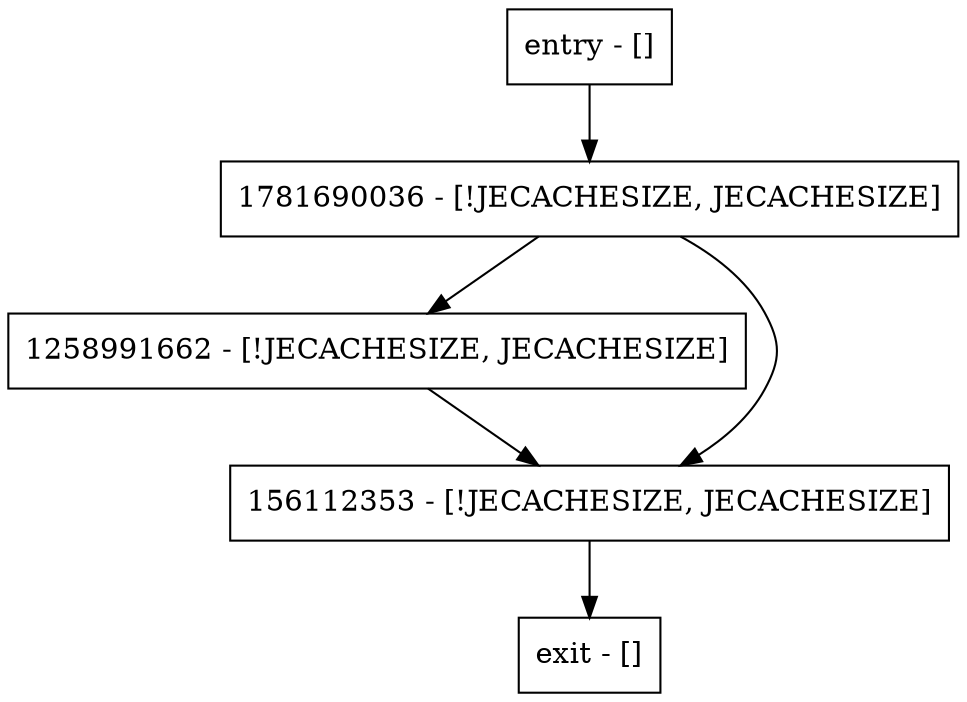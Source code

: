 digraph appendLsn {
node [shape=record];
1781690036 [label="1781690036 - [!JECACHESIZE, JECACHESIZE]"];
entry [label="entry - []"];
exit [label="exit - []"];
1258991662 [label="1258991662 - [!JECACHESIZE, JECACHESIZE]"];
156112353 [label="156112353 - [!JECACHESIZE, JECACHESIZE]"];
entry;
exit;
1781690036 -> 1258991662;
1781690036 -> 156112353;
entry -> 1781690036;
1258991662 -> 156112353;
156112353 -> exit;
}
